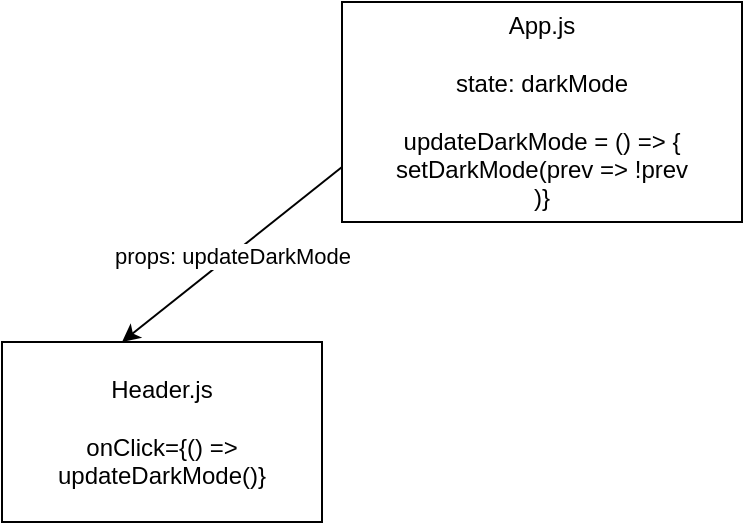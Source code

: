 <mxfile>
    <diagram id="Edp7UiTPOjjeuZ_E9vBV" name="Page-1">
        <mxGraphModel dx="575" dy="314" grid="1" gridSize="10" guides="1" tooltips="1" connect="1" arrows="1" fold="1" page="1" pageScale="1" pageWidth="850" pageHeight="1100" math="0" shadow="0">
            <root>
                <mxCell id="0"/>
                <mxCell id="1" parent="0"/>
                <mxCell id="3" value="App.js&lt;br&gt;&lt;br&gt;state: darkMode&lt;br&gt;&lt;br&gt;updateDarkMode = () =&amp;gt; {&lt;br&gt;setDarkMode(prev =&amp;gt; !prev&lt;br&gt;)}" style="whiteSpace=wrap;html=1;" vertex="1" parent="1">
                    <mxGeometry x="300" y="40" width="200" height="110" as="geometry"/>
                </mxCell>
                <mxCell id="8" style="edgeStyle=none;html=1;" edge="1" parent="1" source="4">
                    <mxGeometry relative="1" as="geometry">
                        <mxPoint x="200" y="210" as="targetPoint"/>
                    </mxGeometry>
                </mxCell>
                <mxCell id="4" value="Header.js&lt;br&gt;&lt;br&gt;onClick={() =&amp;gt; updateDarkMode()}" style="whiteSpace=wrap;html=1;" vertex="1" parent="1">
                    <mxGeometry x="130" y="210" width="160" height="90" as="geometry"/>
                </mxCell>
                <mxCell id="5" value="" style="endArrow=classic;html=1;exitX=0;exitY=0.75;exitDx=0;exitDy=0;" edge="1" parent="1" source="3">
                    <mxGeometry relative="1" as="geometry">
                        <mxPoint x="180" y="210" as="sourcePoint"/>
                        <mxPoint x="190" y="210" as="targetPoint"/>
                    </mxGeometry>
                </mxCell>
                <mxCell id="6" value="props: updateDarkMode" style="edgeLabel;resizable=0;html=1;align=center;verticalAlign=middle;" connectable="0" vertex="1" parent="5">
                    <mxGeometry relative="1" as="geometry"/>
                </mxCell>
            </root>
        </mxGraphModel>
    </diagram>
</mxfile>